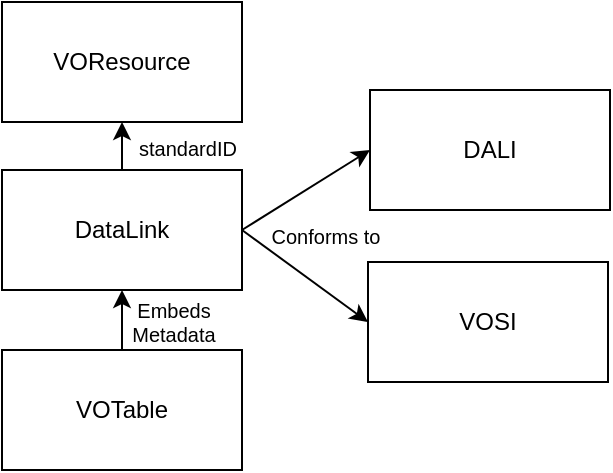 <mxfile version="24.4.10" type="github">
  <diagram name="Page-1" id="aU7HY3FBVTKY0LrSViRK">
    <mxGraphModel dx="1050" dy="569" grid="1" gridSize="10" guides="1" tooltips="1" connect="1" arrows="1" fold="1" page="1" pageScale="1" pageWidth="850" pageHeight="1100" math="0" shadow="0">
      <root>
        <mxCell id="0" />
        <mxCell id="1" parent="0" />
        <mxCell id="lPaHdlMur_phV14N3b27-1" value="VOTable" style="rounded=0;whiteSpace=wrap;html=1;" parent="1" vertex="1">
          <mxGeometry x="360" y="270" width="120" height="60" as="geometry" />
        </mxCell>
        <mxCell id="lPaHdlMur_phV14N3b27-2" value="DataLink" style="rounded=0;whiteSpace=wrap;html=1;" parent="1" vertex="1">
          <mxGeometry x="360" y="180" width="120" height="60" as="geometry" />
        </mxCell>
        <mxCell id="lPaHdlMur_phV14N3b27-6" value="" style="endArrow=classic;html=1;rounded=0;entryX=0.5;entryY=1;entryDx=0;entryDy=0;exitX=0.5;exitY=0;exitDx=0;exitDy=0;" parent="1" source="lPaHdlMur_phV14N3b27-1" target="lPaHdlMur_phV14N3b27-2" edge="1">
          <mxGeometry width="50" height="50" relative="1" as="geometry">
            <mxPoint x="400" y="320" as="sourcePoint" />
            <mxPoint x="450" y="270" as="targetPoint" />
          </mxGeometry>
        </mxCell>
        <mxCell id="lPaHdlMur_phV14N3b27-7" value="Embeds Metadata" style="text;strokeColor=none;align=center;fillColor=none;html=1;verticalAlign=middle;whiteSpace=wrap;rounded=0;fontSize=10;" parent="1" vertex="1">
          <mxGeometry x="416" y="241" width="60" height="30" as="geometry" />
        </mxCell>
        <mxCell id="JMlZJUdqRa4qHsG90Lkp-2" value="VOSI" style="rounded=0;whiteSpace=wrap;html=1;" vertex="1" parent="1">
          <mxGeometry x="543" y="226" width="120" height="60" as="geometry" />
        </mxCell>
        <mxCell id="JMlZJUdqRa4qHsG90Lkp-3" value="DALI" style="rounded=0;whiteSpace=wrap;html=1;" vertex="1" parent="1">
          <mxGeometry x="544" y="140" width="120" height="60" as="geometry" />
        </mxCell>
        <mxCell id="JMlZJUdqRa4qHsG90Lkp-4" value="" style="endArrow=classic;html=1;rounded=0;exitX=1;exitY=0.5;exitDx=0;exitDy=0;entryX=0;entryY=0.5;entryDx=0;entryDy=0;" edge="1" parent="1" source="lPaHdlMur_phV14N3b27-2" target="JMlZJUdqRa4qHsG90Lkp-3">
          <mxGeometry width="50" height="50" relative="1" as="geometry">
            <mxPoint x="470" y="120" as="sourcePoint" />
            <mxPoint x="520" y="70" as="targetPoint" />
          </mxGeometry>
        </mxCell>
        <mxCell id="JMlZJUdqRa4qHsG90Lkp-5" value="" style="endArrow=classic;html=1;rounded=0;entryX=0;entryY=0.5;entryDx=0;entryDy=0;" edge="1" parent="1" target="JMlZJUdqRa4qHsG90Lkp-2">
          <mxGeometry width="50" height="50" relative="1" as="geometry">
            <mxPoint x="480" y="210" as="sourcePoint" />
            <mxPoint x="540" y="180" as="targetPoint" />
          </mxGeometry>
        </mxCell>
        <mxCell id="JMlZJUdqRa4qHsG90Lkp-8" value="Conforms to" style="text;strokeColor=none;align=center;fillColor=none;html=1;verticalAlign=middle;whiteSpace=wrap;rounded=0;fontSize=10;" vertex="1" parent="1">
          <mxGeometry x="492" y="198" width="60" height="30" as="geometry" />
        </mxCell>
        <mxCell id="JMlZJUdqRa4qHsG90Lkp-9" value="VOResource" style="rounded=0;whiteSpace=wrap;html=1;" vertex="1" parent="1">
          <mxGeometry x="360" y="96" width="120" height="60" as="geometry" />
        </mxCell>
        <mxCell id="JMlZJUdqRa4qHsG90Lkp-10" value="" style="endArrow=classic;html=1;rounded=0;entryX=0.5;entryY=1;entryDx=0;entryDy=0;exitX=0.5;exitY=0;exitDx=0;exitDy=0;" edge="1" parent="1" source="lPaHdlMur_phV14N3b27-2" target="JMlZJUdqRa4qHsG90Lkp-9">
          <mxGeometry width="50" height="50" relative="1" as="geometry">
            <mxPoint x="430" y="195" as="sourcePoint" />
            <mxPoint x="430" y="165" as="targetPoint" />
          </mxGeometry>
        </mxCell>
        <mxCell id="JMlZJUdqRa4qHsG90Lkp-11" value="standardID" style="text;strokeColor=none;align=center;fillColor=none;html=1;verticalAlign=middle;whiteSpace=wrap;rounded=0;fontSize=10;" vertex="1" parent="1">
          <mxGeometry x="423" y="154" width="60" height="30" as="geometry" />
        </mxCell>
      </root>
    </mxGraphModel>
  </diagram>
</mxfile>
